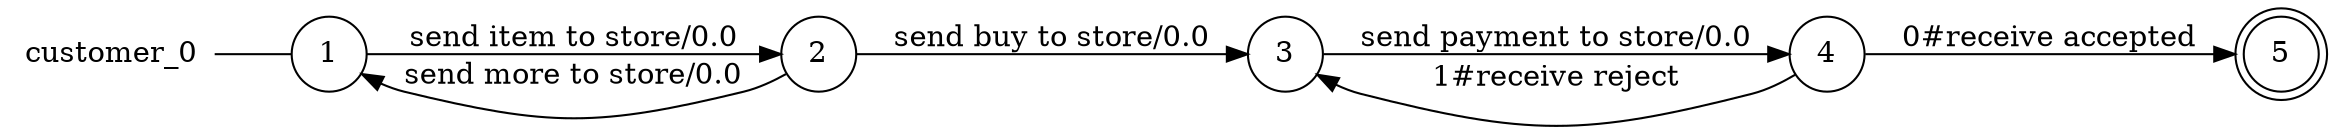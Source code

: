 digraph customer_0 {
	rankdir="LR";
	n_0 [label="customer_0", shape="plaintext"];
	n_1 [id="5", shape=circle, label="2"];
	n_2 [id="1", shape=circle, label="1"];
	n_0 -> n_2 [arrowhead=none];
	n_3 [id="2", shape=circle, label="3"];
	n_4 [id="4", shape=circle, label="4"];
	n_5 [id="3", shape=doublecircle, label="5"];

	n_4 -> n_5 [id="[$e|6]", label="0#receive accepted"];
	n_3 -> n_4 [id="[$e|5]", label="send payment to store/0.0"];
	n_1 -> n_3 [id="[$e|0]", label="send buy to store/0.0"];
	n_1 -> n_2 [id="[$e|9]", label="send more to store/0.0"];
	n_2 -> n_1 [id="[$e|2]", label="send item to store/0.0"];
	n_4 -> n_3 [id="[$e|8]", label="1#receive reject"];
}
